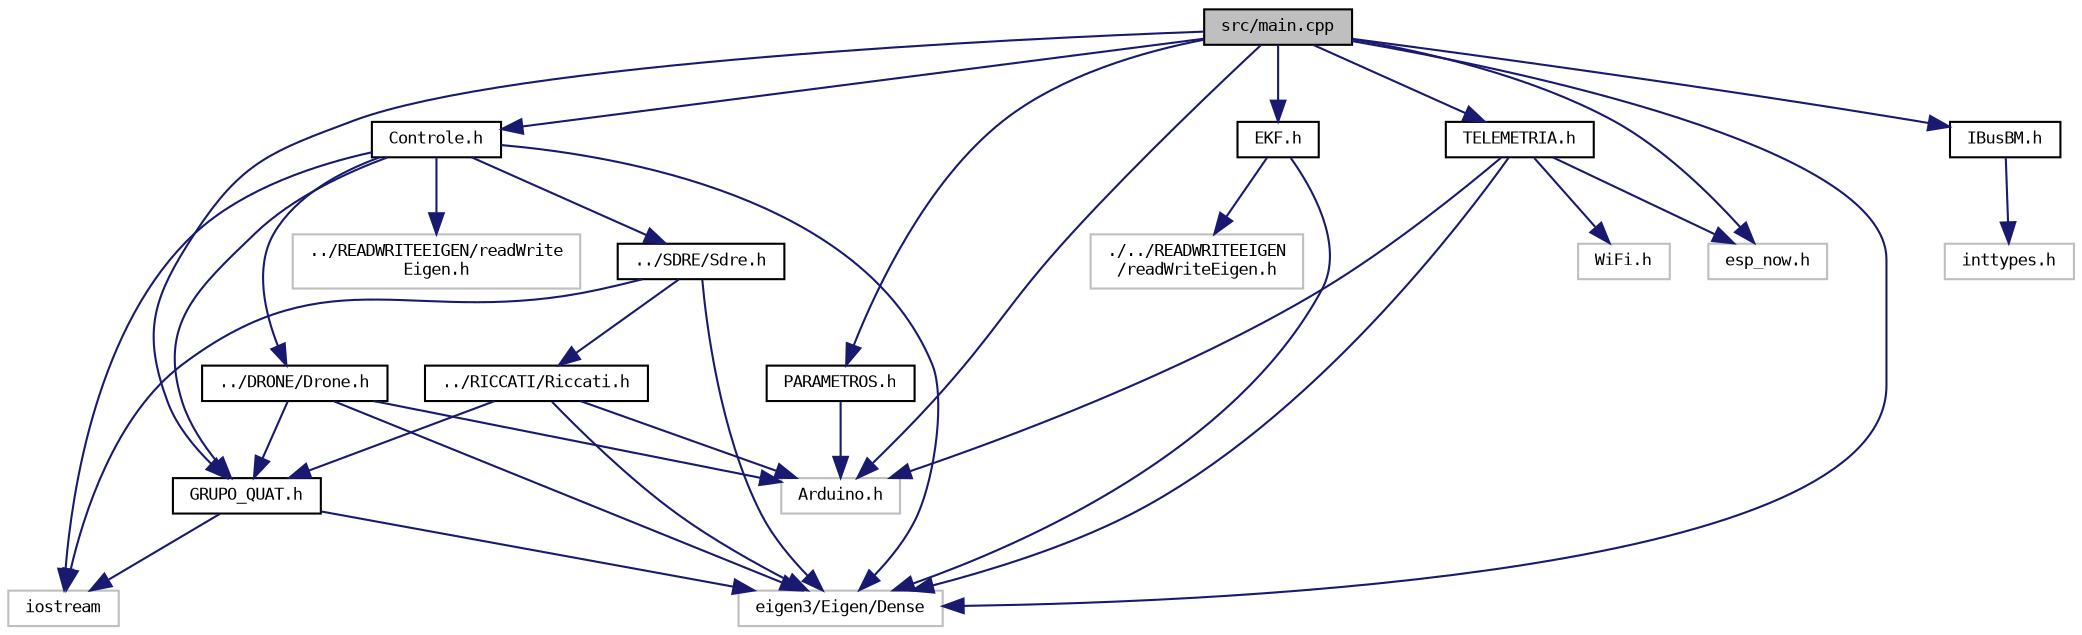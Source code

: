 digraph "src/main.cpp"
{
 // LATEX_PDF_SIZE
  bgcolor="transparent";
  edge [fontname="DejaVuSansMono",fontsize="8",labelfontname="DejaVuSansMono",labelfontsize="8"];
  node [fontname="DejaVuSansMono",fontsize="8",shape=record];
  Node1 [label="src/main.cpp",height=0.2,width=0.4,color="black", fillcolor="grey75", style="filled", fontcolor="black",tooltip=" "];
  Node1 -> Node2 [color="midnightblue",fontsize="8",style="solid",fontname="DejaVuSansMono"];
  Node2 [label="Controle.h",height=0.2,width=0.4,color="black",URL="$Controle_8h.html",tooltip=" "];
  Node2 -> Node3 [color="midnightblue",fontsize="8",style="solid",fontname="DejaVuSansMono"];
  Node3 [label="../DRONE/Drone.h",height=0.2,width=0.4,color="black",URL="$Drone_8h.html",tooltip=" "];
  Node3 -> Node4 [color="midnightblue",fontsize="8",style="solid",fontname="DejaVuSansMono"];
  Node4 [label="Arduino.h",height=0.2,width=0.4,color="grey75",tooltip=" "];
  Node3 -> Node5 [color="midnightblue",fontsize="8",style="solid",fontname="DejaVuSansMono"];
  Node5 [label="GRUPO_QUAT.h",height=0.2,width=0.4,color="black",URL="$GRUPO__QUAT_8h.html",tooltip="Cabecalho com funcoes de quaternion."];
  Node5 -> Node6 [color="midnightblue",fontsize="8",style="solid",fontname="DejaVuSansMono"];
  Node6 [label="eigen3/Eigen/Dense",height=0.2,width=0.4,color="grey75",tooltip=" "];
  Node5 -> Node7 [color="midnightblue",fontsize="8",style="solid",fontname="DejaVuSansMono"];
  Node7 [label="iostream",height=0.2,width=0.4,color="grey75",tooltip=" "];
  Node3 -> Node6 [color="midnightblue",fontsize="8",style="solid",fontname="DejaVuSansMono"];
  Node2 -> Node8 [color="midnightblue",fontsize="8",style="solid",fontname="DejaVuSansMono"];
  Node8 [label="../SDRE/Sdre.h",height=0.2,width=0.4,color="black",URL="$Sdre_8h.html",tooltip=" "];
  Node8 -> Node9 [color="midnightblue",fontsize="8",style="solid",fontname="DejaVuSansMono"];
  Node9 [label="../RICCATI/Riccati.h",height=0.2,width=0.4,color="black",URL="$Riccati_8h.html",tooltip=" "];
  Node9 -> Node4 [color="midnightblue",fontsize="8",style="solid",fontname="DejaVuSansMono"];
  Node9 -> Node5 [color="midnightblue",fontsize="8",style="solid",fontname="DejaVuSansMono"];
  Node9 -> Node6 [color="midnightblue",fontsize="8",style="solid",fontname="DejaVuSansMono"];
  Node8 -> Node7 [color="midnightblue",fontsize="8",style="solid",fontname="DejaVuSansMono"];
  Node8 -> Node6 [color="midnightblue",fontsize="8",style="solid",fontname="DejaVuSansMono"];
  Node2 -> Node5 [color="midnightblue",fontsize="8",style="solid",fontname="DejaVuSansMono"];
  Node2 -> Node7 [color="midnightblue",fontsize="8",style="solid",fontname="DejaVuSansMono"];
  Node2 -> Node10 [color="midnightblue",fontsize="8",style="solid",fontname="DejaVuSansMono"];
  Node10 [label="../READWRITEEIGEN/readWrite\lEigen.h",height=0.2,width=0.4,color="grey75",tooltip=" "];
  Node2 -> Node6 [color="midnightblue",fontsize="8",style="solid",fontname="DejaVuSansMono"];
  Node1 -> Node11 [color="midnightblue",fontsize="8",style="solid",fontname="DejaVuSansMono"];
  Node11 [label="EKF.h",height=0.2,width=0.4,color="black",URL="$EKF_8h.html",tooltip="Classe que implementa o filtro de Kalman estendido."];
  Node11 -> Node6 [color="midnightblue",fontsize="8",style="solid",fontname="DejaVuSansMono"];
  Node11 -> Node12 [color="midnightblue",fontsize="8",style="solid",fontname="DejaVuSansMono"];
  Node12 [label="./../READWRITEEIGEN\l/readWriteEigen.h",height=0.2,width=0.4,color="grey75",tooltip=" "];
  Node1 -> Node5 [color="midnightblue",fontsize="8",style="solid",fontname="DejaVuSansMono"];
  Node1 -> Node13 [color="midnightblue",fontsize="8",style="solid",fontname="DejaVuSansMono"];
  Node13 [label="PARAMETROS.h",height=0.2,width=0.4,color="black",URL="$PARAMETROS_8h.html",tooltip="Sobre os conversores digiais analógicos"];
  Node13 -> Node4 [color="midnightblue",fontsize="8",style="solid",fontname="DejaVuSansMono"];
  Node1 -> Node14 [color="midnightblue",fontsize="8",style="solid",fontname="DejaVuSansMono"];
  Node14 [label="TELEMETRIA.h",height=0.2,width=0.4,color="black",URL="$TELEMETRIA_8h.html",tooltip=" "];
  Node14 -> Node6 [color="midnightblue",fontsize="8",style="solid",fontname="DejaVuSansMono"];
  Node14 -> Node4 [color="midnightblue",fontsize="8",style="solid",fontname="DejaVuSansMono"];
  Node14 -> Node15 [color="midnightblue",fontsize="8",style="solid",fontname="DejaVuSansMono"];
  Node15 [label="WiFi.h",height=0.2,width=0.4,color="grey75",tooltip=" "];
  Node14 -> Node16 [color="midnightblue",fontsize="8",style="solid",fontname="DejaVuSansMono"];
  Node16 [label="esp_now.h",height=0.2,width=0.4,color="grey75",tooltip=" "];
  Node1 -> Node4 [color="midnightblue",fontsize="8",style="solid",fontname="DejaVuSansMono"];
  Node1 -> Node6 [color="midnightblue",fontsize="8",style="solid",fontname="DejaVuSansMono"];
  Node1 -> Node16 [color="midnightblue",fontsize="8",style="solid",fontname="DejaVuSansMono"];
  Node1 -> Node17 [color="midnightblue",fontsize="8",style="solid",fontname="DejaVuSansMono"];
  Node17 [label="IBusBM.h",height=0.2,width=0.4,color="black",URL="$IBusBM_8h.html",tooltip=" "];
  Node17 -> Node18 [color="midnightblue",fontsize="8",style="solid",fontname="DejaVuSansMono"];
  Node18 [label="inttypes.h",height=0.2,width=0.4,color="grey75",tooltip=" "];
}
